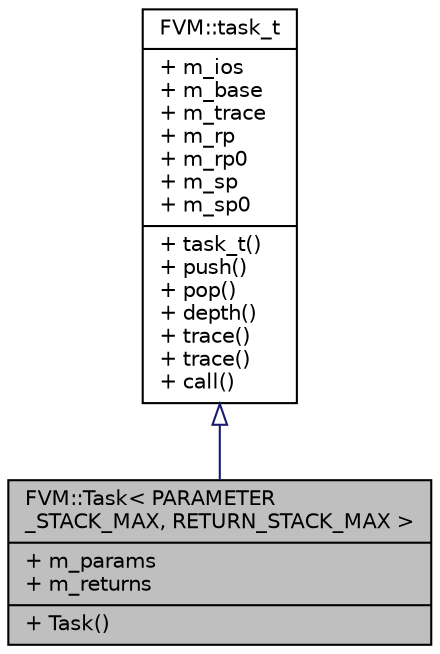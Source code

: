digraph "FVM::Task&lt; PARAMETER_STACK_MAX, RETURN_STACK_MAX &gt;"
{
  edge [fontname="Helvetica",fontsize="10",labelfontname="Helvetica",labelfontsize="10"];
  node [fontname="Helvetica",fontsize="10",shape=record];
  Node1 [label="{FVM::Task\< PARAMETER\l_STACK_MAX, RETURN_STACK_MAX \>\n|+ m_params\l+ m_returns\l|+ Task()\l}",height=0.2,width=0.4,color="black", fillcolor="grey75", style="filled", fontcolor="black"];
  Node2 -> Node1 [dir="back",color="midnightblue",fontsize="10",style="solid",arrowtail="onormal",fontname="Helvetica"];
  Node2 [label="{FVM::task_t\n|+ m_ios\l+ m_base\l+ m_trace\l+ m_rp\l+ m_rp0\l+ m_sp\l+ m_sp0\l|+ task_t()\l+ push()\l+ pop()\l+ depth()\l+ trace()\l+ trace()\l+ call()\l}",height=0.2,width=0.4,color="black", fillcolor="white", style="filled",URL="$da/de0/structFVM_1_1task__t.html"];
}
